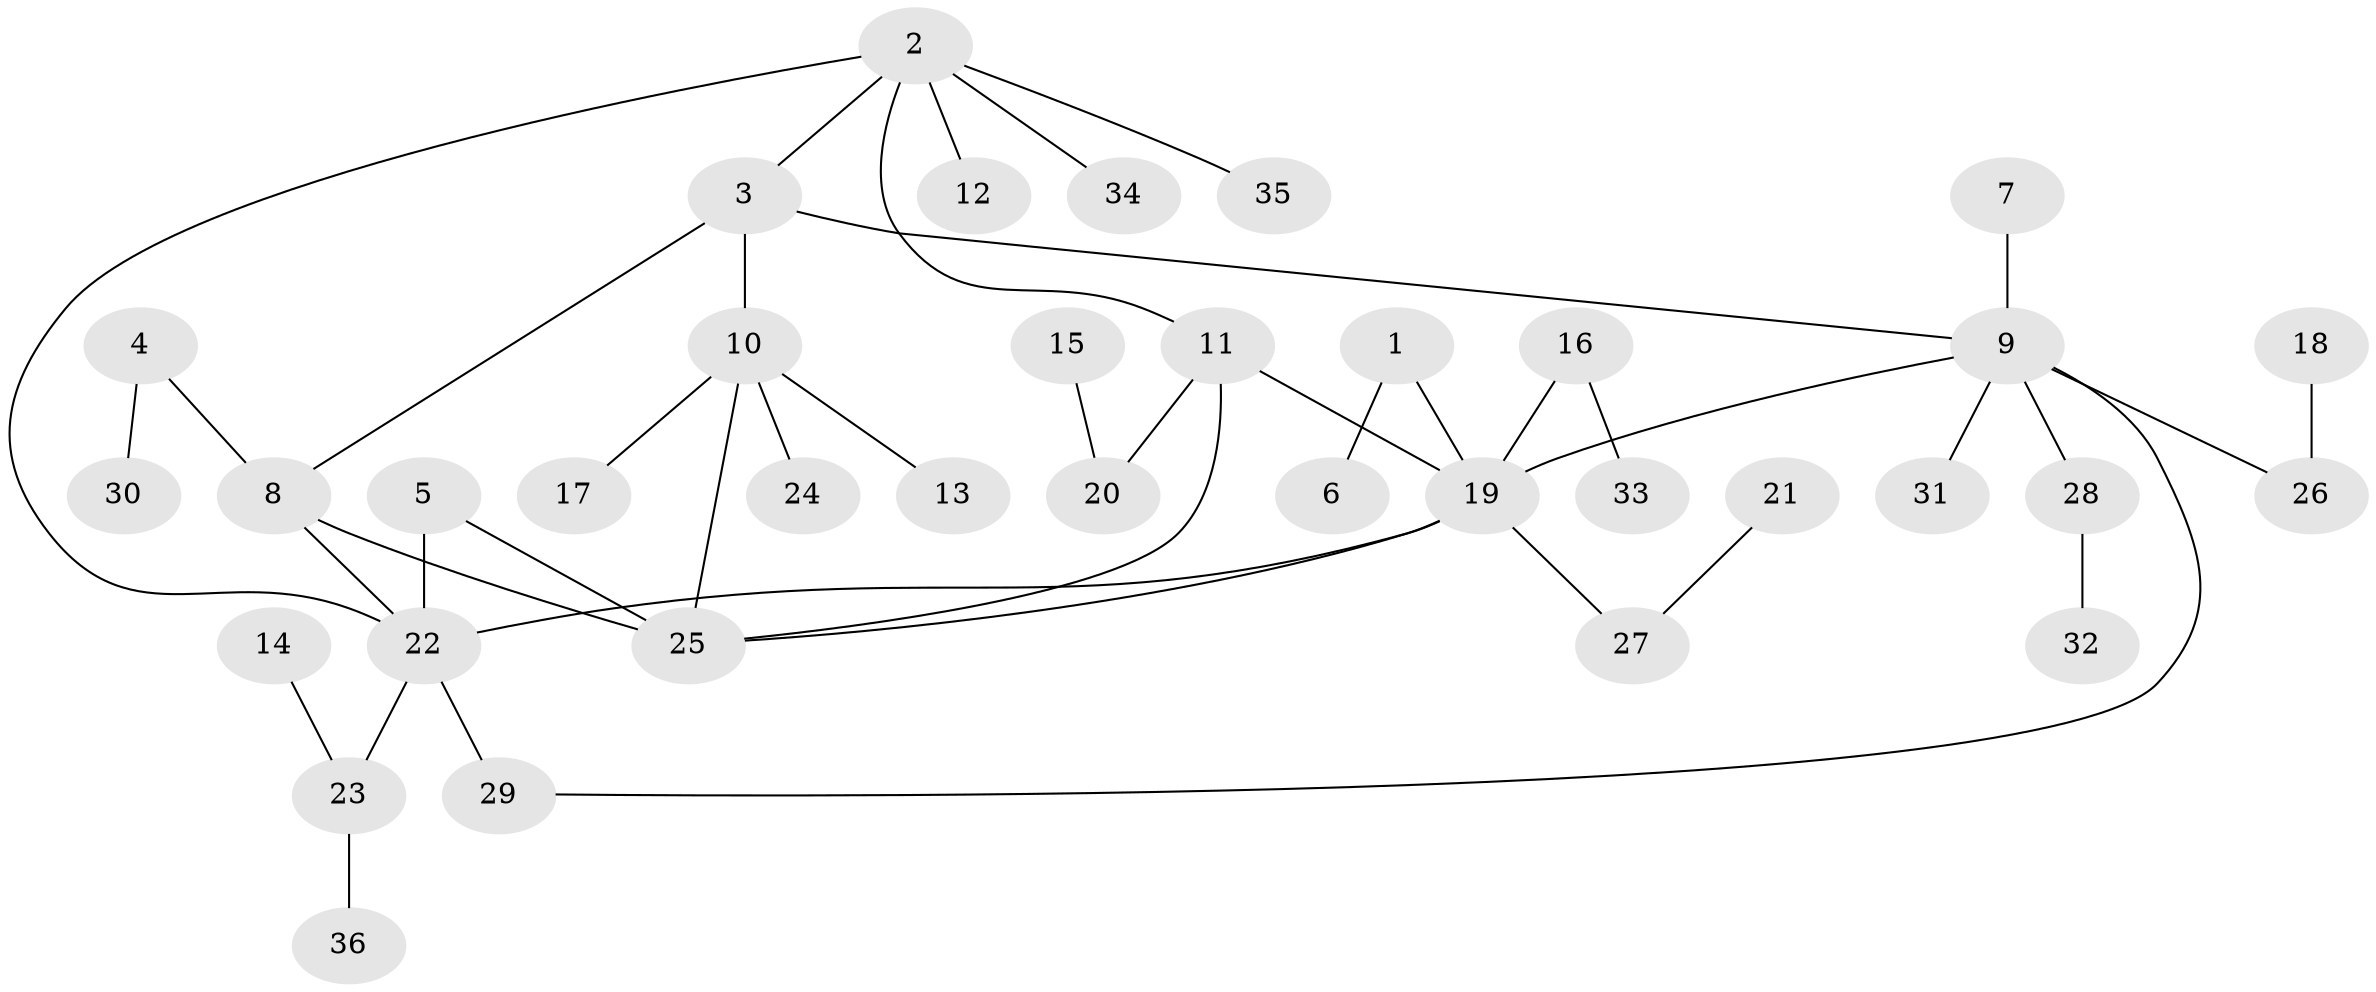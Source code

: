 // original degree distribution, {8: 0.0392156862745098, 2: 0.1568627450980392, 6: 0.058823529411764705, 5: 0.0392156862745098, 7: 0.0196078431372549, 4: 0.0392156862745098, 3: 0.0784313725490196, 1: 0.5686274509803921}
// Generated by graph-tools (version 1.1) at 2025/37/03/04/25 23:37:39]
// undirected, 36 vertices, 43 edges
graph export_dot {
  node [color=gray90,style=filled];
  1;
  2;
  3;
  4;
  5;
  6;
  7;
  8;
  9;
  10;
  11;
  12;
  13;
  14;
  15;
  16;
  17;
  18;
  19;
  20;
  21;
  22;
  23;
  24;
  25;
  26;
  27;
  28;
  29;
  30;
  31;
  32;
  33;
  34;
  35;
  36;
  1 -- 6 [weight=1.0];
  1 -- 19 [weight=1.0];
  2 -- 3 [weight=1.0];
  2 -- 11 [weight=1.0];
  2 -- 12 [weight=1.0];
  2 -- 22 [weight=1.0];
  2 -- 34 [weight=1.0];
  2 -- 35 [weight=1.0];
  3 -- 8 [weight=1.0];
  3 -- 9 [weight=1.0];
  3 -- 10 [weight=1.0];
  4 -- 8 [weight=1.0];
  4 -- 30 [weight=1.0];
  5 -- 22 [weight=1.0];
  5 -- 25 [weight=1.0];
  7 -- 9 [weight=1.0];
  8 -- 22 [weight=1.0];
  8 -- 25 [weight=1.0];
  9 -- 19 [weight=1.0];
  9 -- 26 [weight=1.0];
  9 -- 28 [weight=1.0];
  9 -- 29 [weight=1.0];
  9 -- 31 [weight=1.0];
  10 -- 13 [weight=1.0];
  10 -- 17 [weight=1.0];
  10 -- 24 [weight=1.0];
  10 -- 25 [weight=1.0];
  11 -- 19 [weight=1.0];
  11 -- 20 [weight=1.0];
  11 -- 25 [weight=1.0];
  14 -- 23 [weight=1.0];
  15 -- 20 [weight=1.0];
  16 -- 19 [weight=1.0];
  16 -- 33 [weight=1.0];
  18 -- 26 [weight=1.0];
  19 -- 22 [weight=1.0];
  19 -- 25 [weight=1.0];
  19 -- 27 [weight=1.0];
  21 -- 27 [weight=1.0];
  22 -- 23 [weight=1.0];
  22 -- 29 [weight=1.0];
  23 -- 36 [weight=1.0];
  28 -- 32 [weight=1.0];
}
